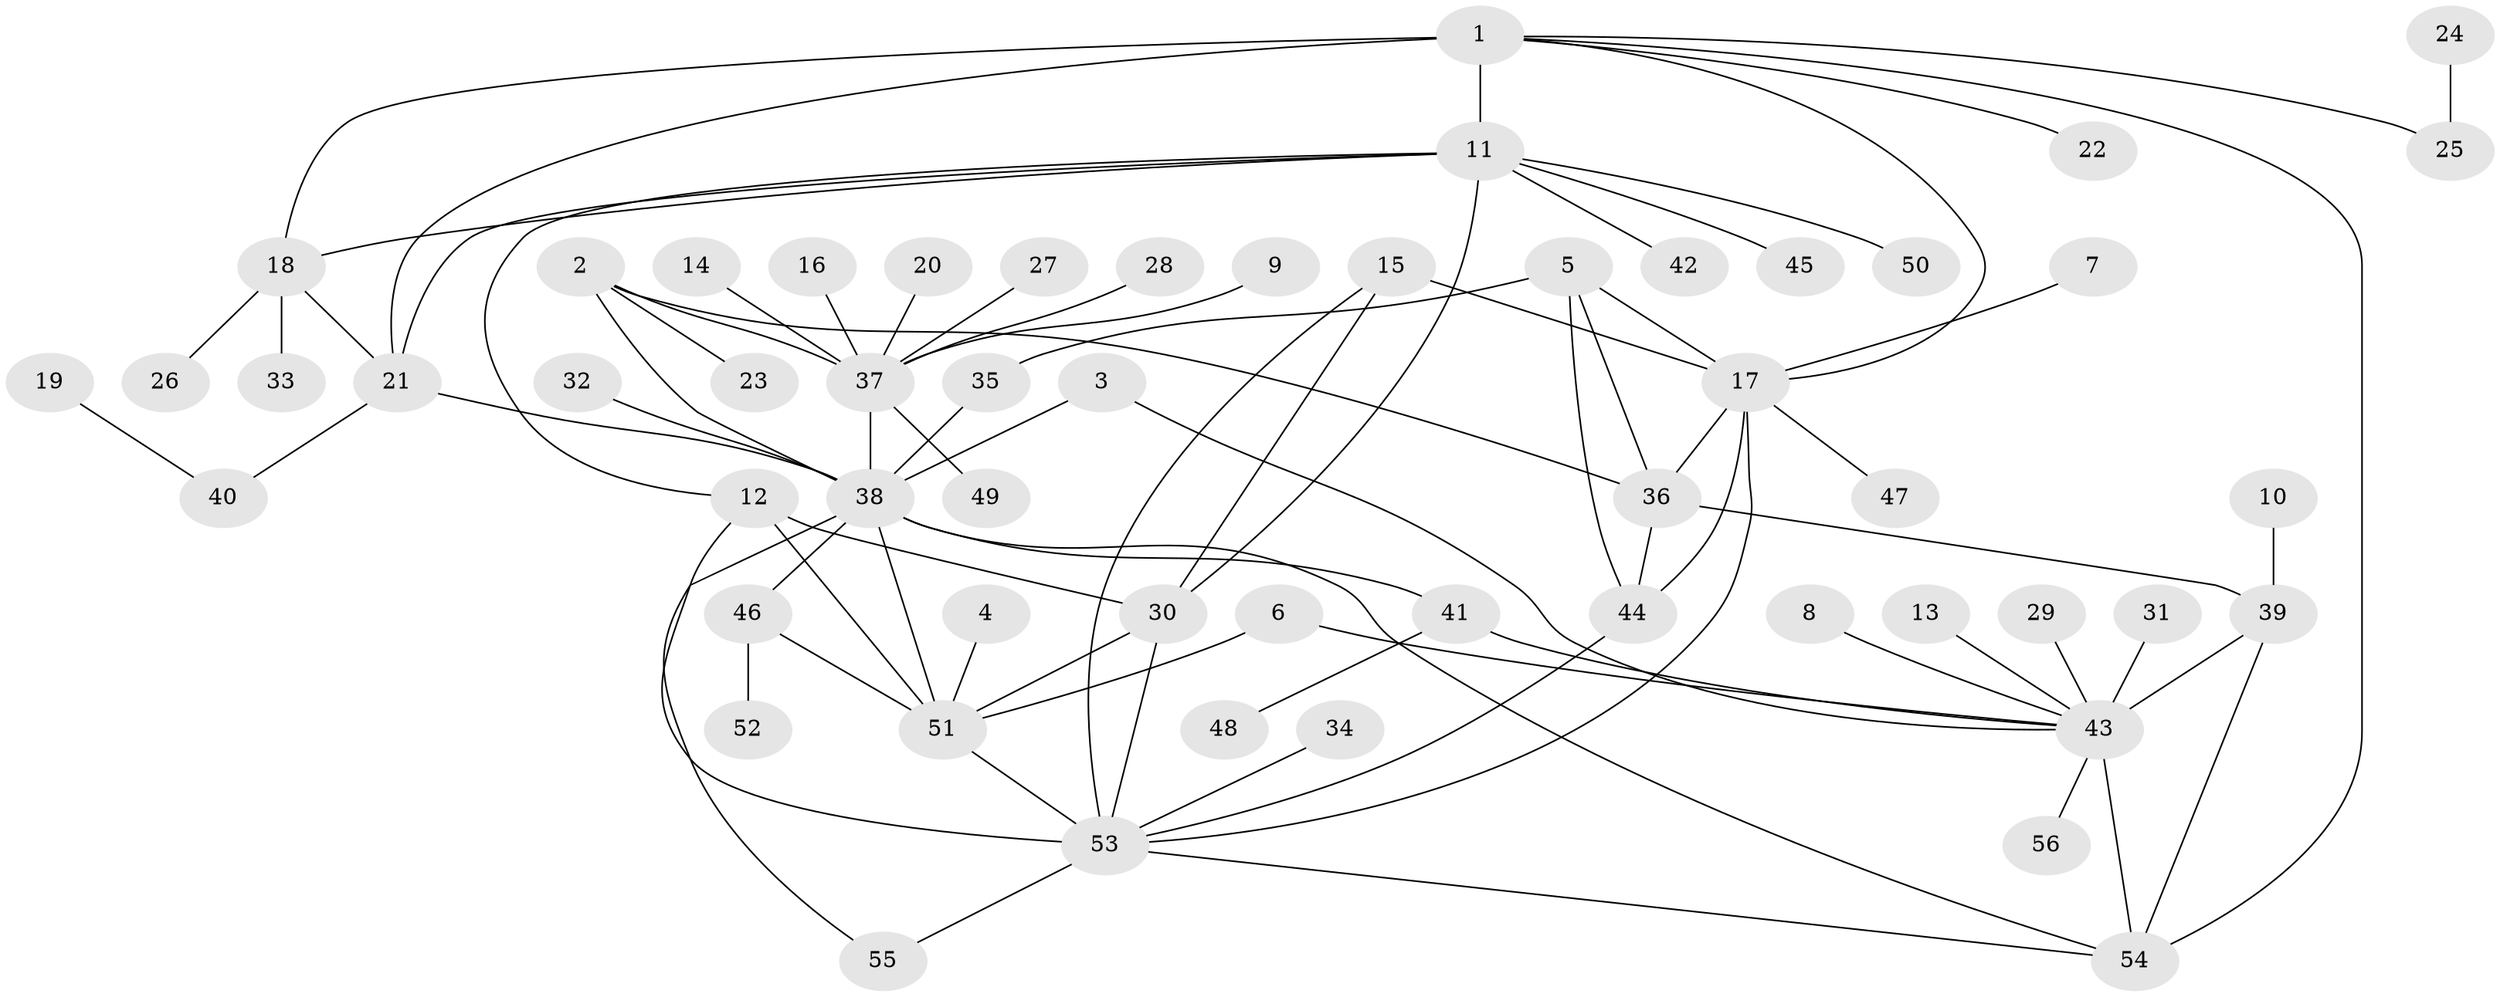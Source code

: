 // original degree distribution, {11: 0.02702702702702703, 8: 0.02702702702702703, 5: 0.036036036036036036, 7: 0.036036036036036036, 6: 0.02702702702702703, 4: 0.06306306306306306, 15: 0.009009009009009009, 10: 0.018018018018018018, 9: 0.009009009009009009, 12: 0.009009009009009009, 1: 0.5495495495495496, 2: 0.17117117117117117, 3: 0.018018018018018018}
// Generated by graph-tools (version 1.1) at 2025/02/03/09/25 03:02:46]
// undirected, 56 vertices, 82 edges
graph export_dot {
graph [start="1"]
  node [color=gray90,style=filled];
  1;
  2;
  3;
  4;
  5;
  6;
  7;
  8;
  9;
  10;
  11;
  12;
  13;
  14;
  15;
  16;
  17;
  18;
  19;
  20;
  21;
  22;
  23;
  24;
  25;
  26;
  27;
  28;
  29;
  30;
  31;
  32;
  33;
  34;
  35;
  36;
  37;
  38;
  39;
  40;
  41;
  42;
  43;
  44;
  45;
  46;
  47;
  48;
  49;
  50;
  51;
  52;
  53;
  54;
  55;
  56;
  1 -- 11 [weight=2.0];
  1 -- 17 [weight=1.0];
  1 -- 18 [weight=2.0];
  1 -- 21 [weight=2.0];
  1 -- 22 [weight=1.0];
  1 -- 25 [weight=1.0];
  1 -- 54 [weight=1.0];
  2 -- 23 [weight=1.0];
  2 -- 36 [weight=1.0];
  2 -- 37 [weight=4.0];
  2 -- 38 [weight=2.0];
  3 -- 38 [weight=1.0];
  3 -- 43 [weight=1.0];
  4 -- 51 [weight=1.0];
  5 -- 17 [weight=2.0];
  5 -- 35 [weight=1.0];
  5 -- 36 [weight=2.0];
  5 -- 44 [weight=2.0];
  6 -- 43 [weight=1.0];
  6 -- 51 [weight=1.0];
  7 -- 17 [weight=1.0];
  8 -- 43 [weight=1.0];
  9 -- 37 [weight=1.0];
  10 -- 39 [weight=1.0];
  11 -- 12 [weight=1.0];
  11 -- 18 [weight=1.0];
  11 -- 21 [weight=1.0];
  11 -- 30 [weight=1.0];
  11 -- 42 [weight=1.0];
  11 -- 45 [weight=1.0];
  11 -- 50 [weight=1.0];
  12 -- 30 [weight=2.0];
  12 -- 51 [weight=2.0];
  12 -- 53 [weight=2.0];
  13 -- 43 [weight=1.0];
  14 -- 37 [weight=1.0];
  15 -- 17 [weight=1.0];
  15 -- 30 [weight=1.0];
  15 -- 53 [weight=1.0];
  16 -- 37 [weight=1.0];
  17 -- 36 [weight=1.0];
  17 -- 44 [weight=1.0];
  17 -- 47 [weight=1.0];
  17 -- 53 [weight=1.0];
  18 -- 21 [weight=1.0];
  18 -- 26 [weight=1.0];
  18 -- 33 [weight=1.0];
  19 -- 40 [weight=1.0];
  20 -- 37 [weight=1.0];
  21 -- 38 [weight=1.0];
  21 -- 40 [weight=1.0];
  24 -- 25 [weight=1.0];
  27 -- 37 [weight=1.0];
  28 -- 37 [weight=1.0];
  29 -- 43 [weight=1.0];
  30 -- 51 [weight=1.0];
  30 -- 53 [weight=1.0];
  31 -- 43 [weight=1.0];
  32 -- 38 [weight=1.0];
  34 -- 53 [weight=1.0];
  35 -- 38 [weight=1.0];
  36 -- 39 [weight=1.0];
  36 -- 44 [weight=1.0];
  37 -- 38 [weight=2.0];
  37 -- 49 [weight=1.0];
  38 -- 41 [weight=1.0];
  38 -- 46 [weight=1.0];
  38 -- 51 [weight=1.0];
  38 -- 54 [weight=1.0];
  38 -- 55 [weight=1.0];
  39 -- 43 [weight=4.0];
  39 -- 54 [weight=2.0];
  41 -- 43 [weight=1.0];
  41 -- 48 [weight=1.0];
  43 -- 54 [weight=2.0];
  43 -- 56 [weight=1.0];
  44 -- 53 [weight=1.0];
  46 -- 51 [weight=1.0];
  46 -- 52 [weight=1.0];
  51 -- 53 [weight=1.0];
  53 -- 54 [weight=1.0];
  53 -- 55 [weight=1.0];
}

